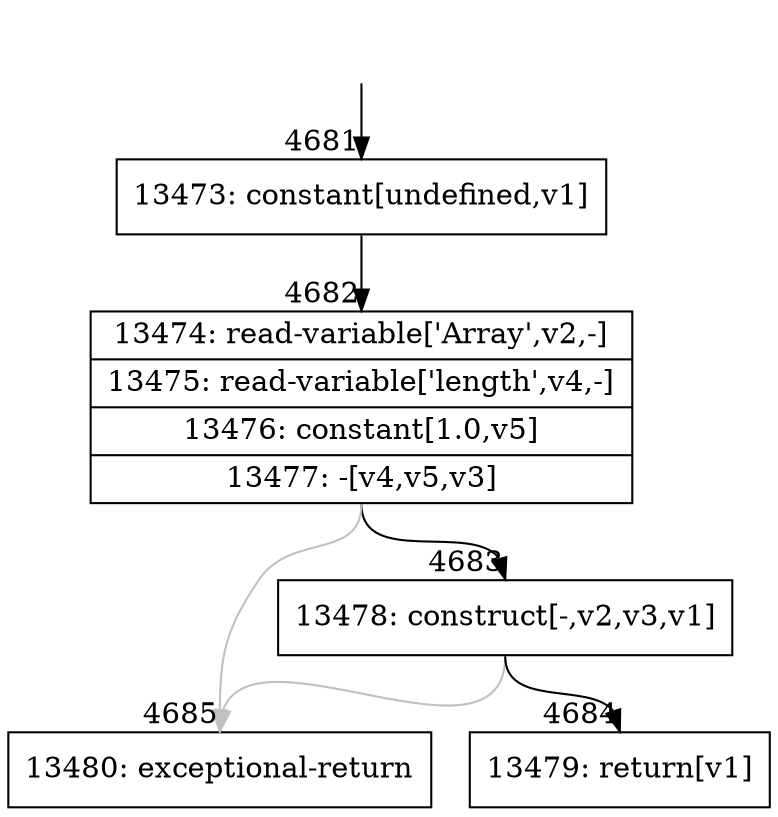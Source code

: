 digraph {
rankdir="TD"
BB_entry312[shape=none,label=""];
BB_entry312 -> BB4681 [tailport=s, headport=n, headlabel="    4681"]
BB4681 [shape=record label="{13473: constant[undefined,v1]}" ] 
BB4681 -> BB4682 [tailport=s, headport=n, headlabel="      4682"]
BB4682 [shape=record label="{13474: read-variable['Array',v2,-]|13475: read-variable['length',v4,-]|13476: constant[1.0,v5]|13477: -[v4,v5,v3]}" ] 
BB4682 -> BB4683 [tailport=s, headport=n, headlabel="      4683"]
BB4682 -> BB4685 [tailport=s, headport=n, color=gray, headlabel="      4685"]
BB4683 [shape=record label="{13478: construct[-,v2,v3,v1]}" ] 
BB4683 -> BB4684 [tailport=s, headport=n, headlabel="      4684"]
BB4683 -> BB4685 [tailport=s, headport=n, color=gray]
BB4684 [shape=record label="{13479: return[v1]}" ] 
BB4685 [shape=record label="{13480: exceptional-return}" ] 
}
